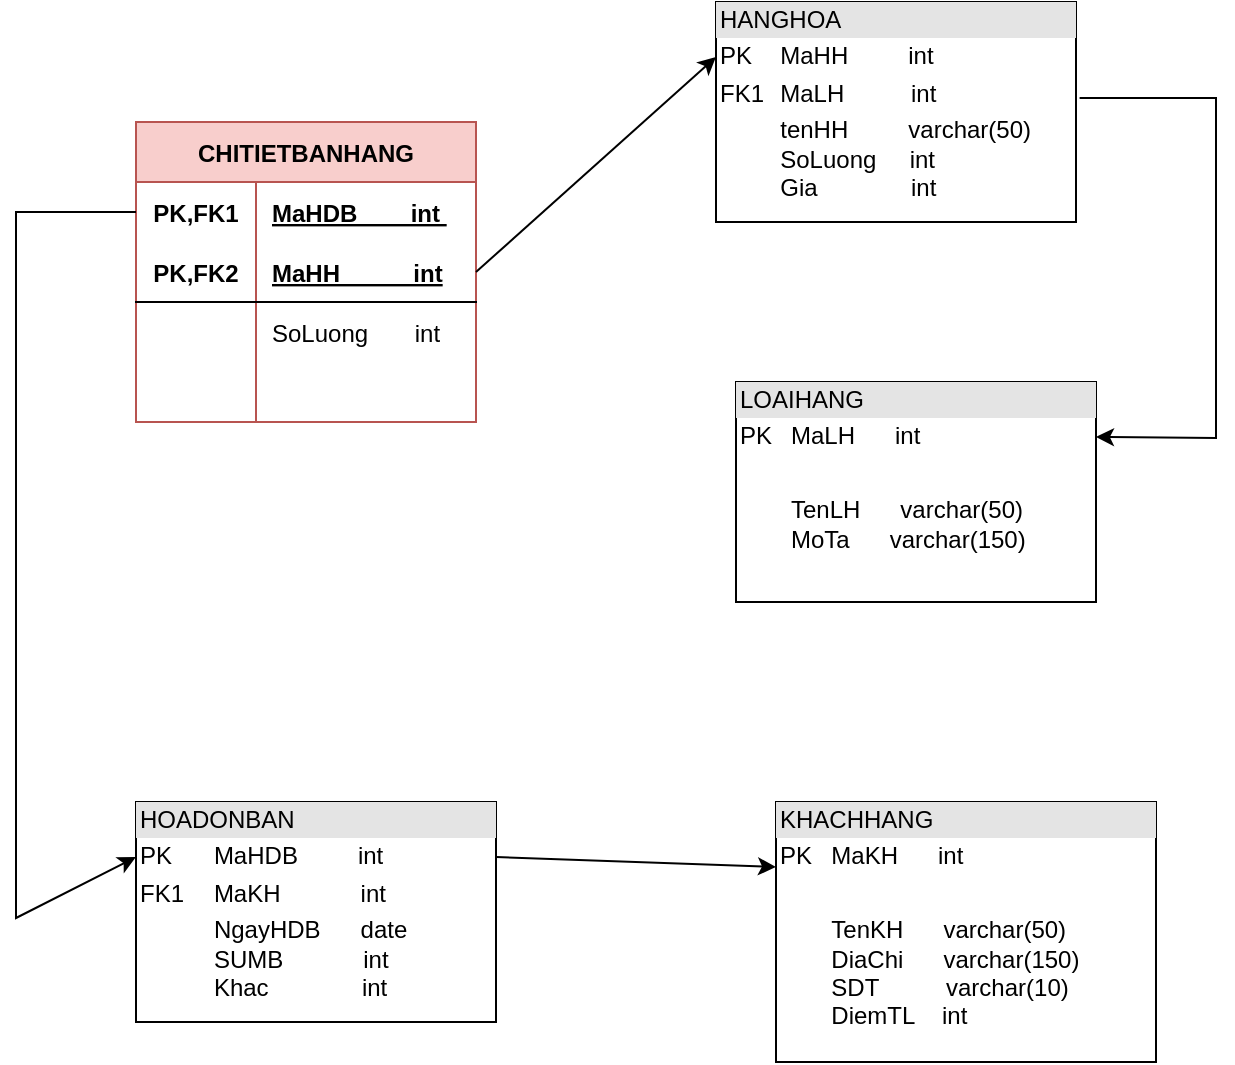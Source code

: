 <mxfile version="16.0.0" type="device"><diagram id="Je4-6RfH3Rs2FEUb4QTc" name="Page-1"><mxGraphModel dx="1038" dy="579" grid="1" gridSize="10" guides="1" tooltips="1" connect="1" arrows="1" fold="1" page="1" pageScale="1" pageWidth="850" pageHeight="1100" math="0" shadow="0"><root><mxCell id="0"/><mxCell id="1" parent="0"/><mxCell id="0obN0-JryUsbrxwpKljd-7" value="" style="endArrow=classic;html=1;rounded=0;exitX=1;exitY=0.25;exitDx=0;exitDy=0;entryX=0;entryY=0.25;entryDx=0;entryDy=0;" edge="1" parent="1" source="0obN0-JryUsbrxwpKljd-1" target="0obN0-JryUsbrxwpKljd-2"><mxGeometry relative="1" as="geometry"><mxPoint x="300" y="320" as="sourcePoint"/><mxPoint x="400" y="320" as="targetPoint"/></mxGeometry></mxCell><mxCell id="0obN0-JryUsbrxwpKljd-1" value="&lt;div style=&quot;box-sizing: border-box ; width: 100% ; background: #e4e4e4 ; padding: 2px&quot;&gt;HOADONBAN&lt;/div&gt;&lt;table style=&quot;width: 100% ; font-size: 1em&quot; cellpadding=&quot;2&quot; cellspacing=&quot;0&quot;&gt;&lt;tbody&gt;&lt;tr&gt;&lt;td&gt;PK&lt;/td&gt;&lt;td&gt;MaHDB&amp;nbsp; &amp;nbsp; &amp;nbsp; &amp;nbsp; &amp;nbsp;int&lt;/td&gt;&lt;/tr&gt;&lt;tr&gt;&lt;td&gt;FK1&lt;/td&gt;&lt;td&gt;MaKH&amp;nbsp; &amp;nbsp; &amp;nbsp; &amp;nbsp; &amp;nbsp; &amp;nbsp; int&lt;/td&gt;&lt;/tr&gt;&lt;tr&gt;&lt;td&gt;&lt;/td&gt;&lt;td&gt;NgayHDB&amp;nbsp; &amp;nbsp; &amp;nbsp; date&lt;br&gt;SUMB&amp;nbsp; &amp;nbsp; &amp;nbsp; &amp;nbsp; &amp;nbsp; &amp;nbsp; int&lt;br&gt;Khac&amp;nbsp; &amp;nbsp; &amp;nbsp; &amp;nbsp; &amp;nbsp; &amp;nbsp; &amp;nbsp; int&lt;/td&gt;&lt;/tr&gt;&lt;/tbody&gt;&lt;/table&gt;" style="verticalAlign=top;align=left;overflow=fill;html=1;" vertex="1" parent="1"><mxGeometry x="220" y="480" width="180" height="110" as="geometry"/></mxCell><mxCell id="0obN0-JryUsbrxwpKljd-2" value="&lt;div style=&quot;box-sizing: border-box ; width: 100% ; background: #e4e4e4 ; padding: 2px&quot;&gt;KHACHHANG&lt;/div&gt;&lt;table style=&quot;width: 100% ; font-size: 1em&quot; cellpadding=&quot;2&quot; cellspacing=&quot;0&quot;&gt;&lt;tbody&gt;&lt;tr&gt;&lt;td&gt;PK&lt;/td&gt;&lt;td&gt;MaKH&amp;nbsp; &amp;nbsp; &amp;nbsp; int&lt;/td&gt;&lt;/tr&gt;&lt;tr&gt;&lt;td&gt;&lt;br&gt;&lt;/td&gt;&lt;td&gt;&lt;br&gt;&lt;/td&gt;&lt;/tr&gt;&lt;tr&gt;&lt;td&gt;&lt;/td&gt;&lt;td&gt;TenKH&amp;nbsp; &amp;nbsp; &amp;nbsp; varchar(50)&lt;br&gt;DiaChi&amp;nbsp; &amp;nbsp; &amp;nbsp; varchar(150)&lt;br&gt;SDT&amp;nbsp; &amp;nbsp; &amp;nbsp; &amp;nbsp; &amp;nbsp; varchar(10)&lt;br&gt;DiemTL&amp;nbsp; &amp;nbsp; int&lt;br&gt;&lt;br&gt;&lt;/td&gt;&lt;/tr&gt;&lt;/tbody&gt;&lt;/table&gt;" style="verticalAlign=top;align=left;overflow=fill;html=1;" vertex="1" parent="1"><mxGeometry x="540" y="480" width="190" height="130" as="geometry"/></mxCell><mxCell id="0obN0-JryUsbrxwpKljd-9" value="CHITIETBANHANG" style="shape=table;startSize=30;container=1;collapsible=1;childLayout=tableLayout;fixedRows=1;rowLines=0;fontStyle=1;align=center;resizeLast=1;fillColor=#f8cecc;strokeColor=#b85450;" vertex="1" parent="1"><mxGeometry x="220" y="140" width="170" height="150" as="geometry"/></mxCell><mxCell id="0obN0-JryUsbrxwpKljd-10" value="" style="shape=partialRectangle;collapsible=0;dropTarget=0;pointerEvents=0;fillColor=none;top=0;left=0;bottom=0;right=0;points=[[0,0.5],[1,0.5]];portConstraint=eastwest;" vertex="1" parent="0obN0-JryUsbrxwpKljd-9"><mxGeometry y="30" width="170" height="30" as="geometry"/></mxCell><mxCell id="0obN0-JryUsbrxwpKljd-11" value="PK,FK1" style="shape=partialRectangle;connectable=0;fillColor=none;top=0;left=0;bottom=0;right=0;fontStyle=1;overflow=hidden;" vertex="1" parent="0obN0-JryUsbrxwpKljd-10"><mxGeometry width="60" height="30" as="geometry"><mxRectangle width="60" height="30" as="alternateBounds"/></mxGeometry></mxCell><mxCell id="0obN0-JryUsbrxwpKljd-12" value="MaHDB        int " style="shape=partialRectangle;connectable=0;fillColor=none;top=0;left=0;bottom=0;right=0;align=left;spacingLeft=6;fontStyle=5;overflow=hidden;" vertex="1" parent="0obN0-JryUsbrxwpKljd-10"><mxGeometry x="60" width="110" height="30" as="geometry"><mxRectangle width="110" height="30" as="alternateBounds"/></mxGeometry></mxCell><mxCell id="0obN0-JryUsbrxwpKljd-13" value="" style="shape=partialRectangle;collapsible=0;dropTarget=0;pointerEvents=0;fillColor=none;top=0;left=0;bottom=1;right=0;points=[[0,0.5],[1,0.5]];portConstraint=eastwest;" vertex="1" parent="0obN0-JryUsbrxwpKljd-9"><mxGeometry y="60" width="170" height="30" as="geometry"/></mxCell><mxCell id="0obN0-JryUsbrxwpKljd-14" value="PK,FK2" style="shape=partialRectangle;connectable=0;fillColor=none;top=0;left=0;bottom=0;right=0;fontStyle=1;overflow=hidden;" vertex="1" parent="0obN0-JryUsbrxwpKljd-13"><mxGeometry width="60" height="30" as="geometry"><mxRectangle width="60" height="30" as="alternateBounds"/></mxGeometry></mxCell><mxCell id="0obN0-JryUsbrxwpKljd-15" value="MaHH           int" style="shape=partialRectangle;connectable=0;fillColor=none;top=0;left=0;bottom=0;right=0;align=left;spacingLeft=6;fontStyle=5;overflow=hidden;" vertex="1" parent="0obN0-JryUsbrxwpKljd-13"><mxGeometry x="60" width="110" height="30" as="geometry"><mxRectangle width="110" height="30" as="alternateBounds"/></mxGeometry></mxCell><mxCell id="0obN0-JryUsbrxwpKljd-16" value="" style="shape=partialRectangle;collapsible=0;dropTarget=0;pointerEvents=0;fillColor=none;top=0;left=0;bottom=0;right=0;points=[[0,0.5],[1,0.5]];portConstraint=eastwest;" vertex="1" parent="0obN0-JryUsbrxwpKljd-9"><mxGeometry y="90" width="170" height="30" as="geometry"/></mxCell><mxCell id="0obN0-JryUsbrxwpKljd-17" value="" style="shape=partialRectangle;connectable=0;fillColor=none;top=0;left=0;bottom=0;right=0;editable=1;overflow=hidden;" vertex="1" parent="0obN0-JryUsbrxwpKljd-16"><mxGeometry width="60" height="30" as="geometry"><mxRectangle width="60" height="30" as="alternateBounds"/></mxGeometry></mxCell><mxCell id="0obN0-JryUsbrxwpKljd-18" value="SoLuong       int" style="shape=partialRectangle;connectable=0;fillColor=none;top=0;left=0;bottom=0;right=0;align=left;spacingLeft=6;overflow=hidden;" vertex="1" parent="0obN0-JryUsbrxwpKljd-16"><mxGeometry x="60" width="110" height="30" as="geometry"><mxRectangle width="110" height="30" as="alternateBounds"/></mxGeometry></mxCell><mxCell id="0obN0-JryUsbrxwpKljd-19" value="" style="shape=partialRectangle;collapsible=0;dropTarget=0;pointerEvents=0;fillColor=none;top=0;left=0;bottom=0;right=0;points=[[0,0.5],[1,0.5]];portConstraint=eastwest;" vertex="1" parent="0obN0-JryUsbrxwpKljd-9"><mxGeometry y="120" width="170" height="30" as="geometry"/></mxCell><mxCell id="0obN0-JryUsbrxwpKljd-20" value="" style="shape=partialRectangle;connectable=0;fillColor=none;top=0;left=0;bottom=0;right=0;editable=1;overflow=hidden;" vertex="1" parent="0obN0-JryUsbrxwpKljd-19"><mxGeometry width="60" height="30" as="geometry"><mxRectangle width="60" height="30" as="alternateBounds"/></mxGeometry></mxCell><mxCell id="0obN0-JryUsbrxwpKljd-21" value="" style="shape=partialRectangle;connectable=0;fillColor=none;top=0;left=0;bottom=0;right=0;align=left;spacingLeft=6;overflow=hidden;" vertex="1" parent="0obN0-JryUsbrxwpKljd-19"><mxGeometry x="60" width="110" height="30" as="geometry"><mxRectangle width="110" height="30" as="alternateBounds"/></mxGeometry></mxCell><mxCell id="0obN0-JryUsbrxwpKljd-24" value="" style="endArrow=classic;html=1;rounded=0;exitX=0;exitY=0.5;exitDx=0;exitDy=0;entryX=0;entryY=0.25;entryDx=0;entryDy=0;" edge="1" parent="1" source="0obN0-JryUsbrxwpKljd-10" target="0obN0-JryUsbrxwpKljd-1"><mxGeometry width="50" height="50" relative="1" as="geometry"><mxPoint x="290" y="340" as="sourcePoint"/><mxPoint x="340" y="290" as="targetPoint"/><Array as="points"><mxPoint x="160" y="185"/><mxPoint x="160" y="200"/><mxPoint x="160" y="538"/></Array></mxGeometry></mxCell><mxCell id="0obN0-JryUsbrxwpKljd-25" value="&lt;div style=&quot;box-sizing: border-box ; width: 100% ; background: #e4e4e4 ; padding: 2px&quot;&gt;HANGHOA&lt;/div&gt;&lt;table style=&quot;width: 100% ; font-size: 1em&quot; cellpadding=&quot;2&quot; cellspacing=&quot;0&quot;&gt;&lt;tbody&gt;&lt;tr&gt;&lt;td&gt;PK&lt;/td&gt;&lt;td&gt;MaHH&amp;nbsp; &amp;nbsp; &amp;nbsp; &amp;nbsp; &amp;nbsp;int&lt;/td&gt;&lt;/tr&gt;&lt;tr&gt;&lt;td&gt;FK1&lt;/td&gt;&lt;td&gt;MaLH&amp;nbsp; &amp;nbsp; &amp;nbsp; &amp;nbsp; &amp;nbsp; int&lt;/td&gt;&lt;/tr&gt;&lt;tr&gt;&lt;td&gt;&lt;/td&gt;&lt;td&gt;tenHH&amp;nbsp; &amp;nbsp; &amp;nbsp; &amp;nbsp; &amp;nbsp;varchar(50)&lt;br&gt;SoLuong&amp;nbsp; &amp;nbsp; &amp;nbsp;int&lt;br&gt;Gia&amp;nbsp; &amp;nbsp; &amp;nbsp; &amp;nbsp; &amp;nbsp; &amp;nbsp; &amp;nbsp; int&lt;/td&gt;&lt;/tr&gt;&lt;/tbody&gt;&lt;/table&gt;" style="verticalAlign=top;align=left;overflow=fill;html=1;" vertex="1" parent="1"><mxGeometry x="510" y="80" width="180" height="110" as="geometry"/></mxCell><mxCell id="0obN0-JryUsbrxwpKljd-26" value="" style="endArrow=classic;html=1;rounded=0;exitX=1;exitY=0.5;exitDx=0;exitDy=0;entryX=0;entryY=0.25;entryDx=0;entryDy=0;" edge="1" parent="1" source="0obN0-JryUsbrxwpKljd-13" target="0obN0-JryUsbrxwpKljd-25"><mxGeometry width="50" height="50" relative="1" as="geometry"><mxPoint x="460" y="270" as="sourcePoint"/><mxPoint x="510" y="220" as="targetPoint"/></mxGeometry></mxCell><mxCell id="0obN0-JryUsbrxwpKljd-27" value="&lt;div style=&quot;box-sizing: border-box ; width: 100% ; background: #e4e4e4 ; padding: 2px&quot;&gt;LOAIHANG&lt;/div&gt;&lt;table style=&quot;width: 100% ; font-size: 1em&quot; cellpadding=&quot;2&quot; cellspacing=&quot;0&quot;&gt;&lt;tbody&gt;&lt;tr&gt;&lt;td&gt;PK&lt;/td&gt;&lt;td&gt;MaLH&amp;nbsp; &amp;nbsp; &amp;nbsp; int&lt;/td&gt;&lt;/tr&gt;&lt;tr&gt;&lt;td&gt;&lt;br&gt;&lt;/td&gt;&lt;td&gt;&lt;br&gt;&lt;/td&gt;&lt;/tr&gt;&lt;tr&gt;&lt;td&gt;&lt;/td&gt;&lt;td&gt;TenLH&amp;nbsp; &amp;nbsp; &amp;nbsp; varchar(50)&lt;br&gt;MoTa&amp;nbsp; &amp;nbsp; &amp;nbsp; varchar(150)&lt;br&gt;&lt;br&gt;&lt;br&gt;&lt;/td&gt;&lt;/tr&gt;&lt;/tbody&gt;&lt;/table&gt;" style="verticalAlign=top;align=left;overflow=fill;html=1;" vertex="1" parent="1"><mxGeometry x="520" y="270" width="180" height="110" as="geometry"/></mxCell><mxCell id="0obN0-JryUsbrxwpKljd-28" value="" style="endArrow=classic;html=1;rounded=0;exitX=1.01;exitY=0.436;exitDx=0;exitDy=0;exitPerimeter=0;entryX=1;entryY=0.25;entryDx=0;entryDy=0;" edge="1" parent="1" source="0obN0-JryUsbrxwpKljd-25" target="0obN0-JryUsbrxwpKljd-27"><mxGeometry width="50" height="50" relative="1" as="geometry"><mxPoint x="560" y="380" as="sourcePoint"/><mxPoint x="610" y="330" as="targetPoint"/><Array as="points"><mxPoint x="760" y="128"/><mxPoint x="760" y="298"/></Array></mxGeometry></mxCell></root></mxGraphModel></diagram></mxfile>